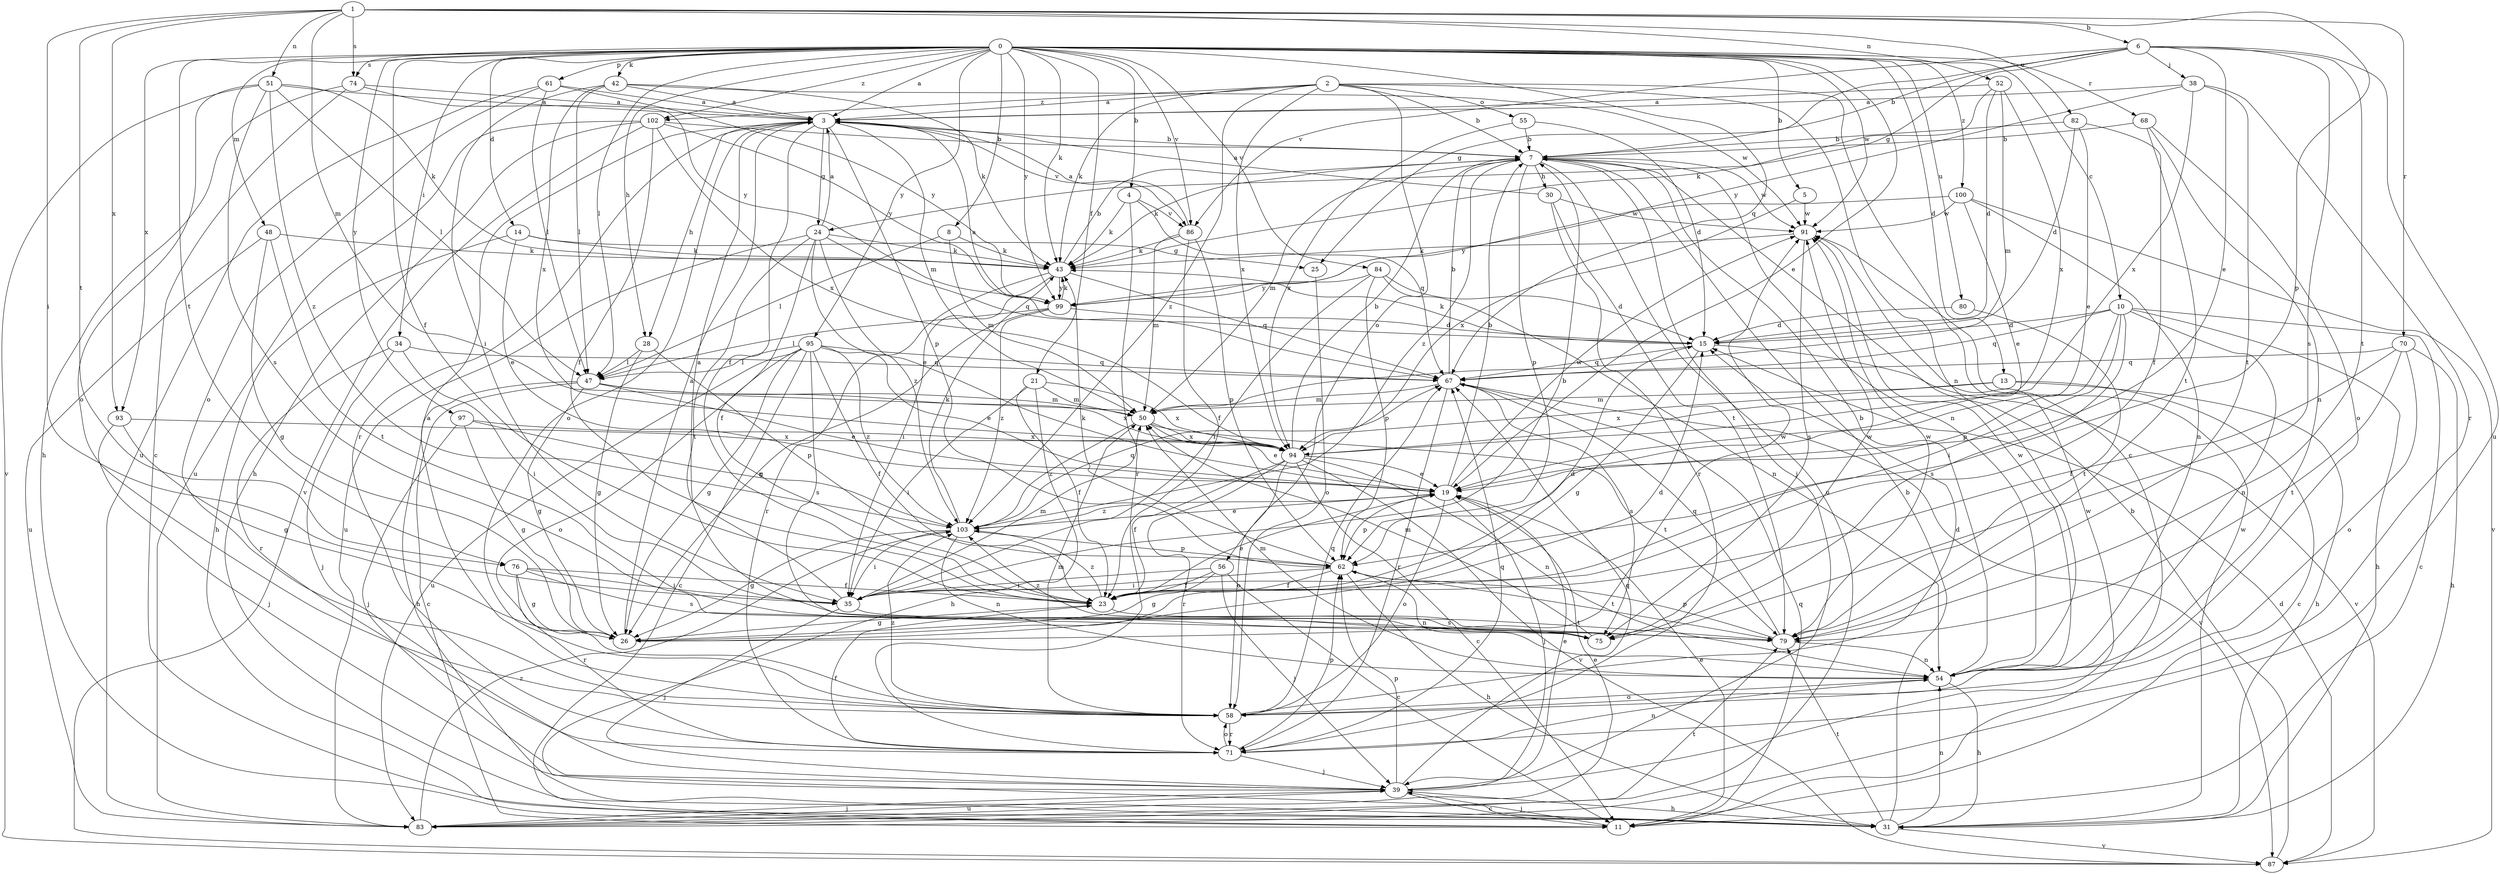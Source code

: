 strict digraph  {
0;
1;
2;
3;
4;
5;
6;
7;
8;
10;
11;
13;
14;
15;
19;
21;
23;
24;
25;
26;
28;
30;
31;
34;
35;
38;
39;
42;
43;
47;
48;
50;
51;
52;
54;
55;
56;
58;
61;
62;
67;
68;
70;
71;
74;
75;
76;
79;
80;
82;
83;
84;
86;
87;
91;
93;
94;
95;
97;
99;
100;
102;
103;
0 -> 3  [label=a];
0 -> 4  [label=b];
0 -> 5  [label=b];
0 -> 8  [label=c];
0 -> 10  [label=c];
0 -> 13  [label=d];
0 -> 14  [label=d];
0 -> 19  [label=e];
0 -> 21  [label=f];
0 -> 23  [label=f];
0 -> 28  [label=h];
0 -> 34  [label=i];
0 -> 42  [label=k];
0 -> 43  [label=k];
0 -> 47  [label=l];
0 -> 48  [label=m];
0 -> 61  [label=p];
0 -> 67  [label=q];
0 -> 68  [label=r];
0 -> 74  [label=s];
0 -> 76  [label=t];
0 -> 80  [label=u];
0 -> 84  [label=v];
0 -> 86  [label=v];
0 -> 91  [label=w];
0 -> 93  [label=x];
0 -> 95  [label=y];
0 -> 97  [label=y];
0 -> 99  [label=y];
0 -> 100  [label=z];
0 -> 102  [label=z];
1 -> 6  [label=b];
1 -> 35  [label=i];
1 -> 50  [label=m];
1 -> 51  [label=n];
1 -> 52  [label=n];
1 -> 62  [label=p];
1 -> 70  [label=r];
1 -> 74  [label=s];
1 -> 76  [label=t];
1 -> 82  [label=u];
1 -> 93  [label=x];
2 -> 3  [label=a];
2 -> 7  [label=b];
2 -> 11  [label=c];
2 -> 43  [label=k];
2 -> 54  [label=n];
2 -> 55  [label=o];
2 -> 56  [label=o];
2 -> 94  [label=x];
2 -> 102  [label=z];
2 -> 103  [label=z];
3 -> 7  [label=b];
3 -> 23  [label=f];
3 -> 24  [label=g];
3 -> 28  [label=h];
3 -> 50  [label=m];
3 -> 58  [label=o];
3 -> 62  [label=p];
3 -> 71  [label=r];
3 -> 86  [label=v];
4 -> 43  [label=k];
4 -> 67  [label=q];
4 -> 71  [label=r];
4 -> 86  [label=v];
5 -> 91  [label=w];
5 -> 94  [label=x];
6 -> 7  [label=b];
6 -> 19  [label=e];
6 -> 24  [label=g];
6 -> 25  [label=g];
6 -> 38  [label=j];
6 -> 75  [label=s];
6 -> 79  [label=t];
6 -> 83  [label=u];
6 -> 86  [label=v];
7 -> 30  [label=h];
7 -> 39  [label=j];
7 -> 43  [label=k];
7 -> 50  [label=m];
7 -> 54  [label=n];
7 -> 62  [label=p];
7 -> 83  [label=u];
7 -> 91  [label=w];
7 -> 103  [label=z];
8 -> 43  [label=k];
8 -> 47  [label=l];
8 -> 50  [label=m];
10 -> 11  [label=c];
10 -> 15  [label=d];
10 -> 31  [label=h];
10 -> 35  [label=i];
10 -> 54  [label=n];
10 -> 62  [label=p];
10 -> 67  [label=q];
10 -> 75  [label=s];
11 -> 19  [label=e];
11 -> 39  [label=j];
11 -> 67  [label=q];
13 -> 11  [label=c];
13 -> 31  [label=h];
13 -> 50  [label=m];
13 -> 94  [label=x];
14 -> 19  [label=e];
14 -> 25  [label=g];
14 -> 31  [label=h];
14 -> 43  [label=k];
15 -> 3  [label=a];
15 -> 26  [label=g];
15 -> 43  [label=k];
15 -> 67  [label=q];
15 -> 87  [label=v];
19 -> 7  [label=b];
19 -> 39  [label=j];
19 -> 58  [label=o];
19 -> 62  [label=p];
19 -> 91  [label=w];
19 -> 103  [label=z];
21 -> 23  [label=f];
21 -> 31  [label=h];
21 -> 35  [label=i];
21 -> 50  [label=m];
21 -> 94  [label=x];
23 -> 15  [label=d];
23 -> 19  [label=e];
23 -> 26  [label=g];
23 -> 79  [label=t];
23 -> 103  [label=z];
24 -> 3  [label=a];
24 -> 19  [label=e];
24 -> 23  [label=f];
24 -> 43  [label=k];
24 -> 67  [label=q];
24 -> 79  [label=t];
24 -> 83  [label=u];
24 -> 103  [label=z];
25 -> 58  [label=o];
26 -> 3  [label=a];
26 -> 15  [label=d];
26 -> 91  [label=w];
28 -> 26  [label=g];
28 -> 47  [label=l];
28 -> 62  [label=p];
30 -> 3  [label=a];
30 -> 71  [label=r];
30 -> 79  [label=t];
30 -> 91  [label=w];
31 -> 7  [label=b];
31 -> 54  [label=n];
31 -> 79  [label=t];
31 -> 87  [label=v];
31 -> 91  [label=w];
34 -> 35  [label=i];
34 -> 39  [label=j];
34 -> 67  [label=q];
34 -> 71  [label=r];
35 -> 3  [label=a];
35 -> 7  [label=b];
35 -> 39  [label=j];
35 -> 50  [label=m];
35 -> 75  [label=s];
38 -> 3  [label=a];
38 -> 71  [label=r];
38 -> 79  [label=t];
38 -> 94  [label=x];
38 -> 99  [label=y];
39 -> 11  [label=c];
39 -> 19  [label=e];
39 -> 31  [label=h];
39 -> 62  [label=p];
39 -> 67  [label=q];
39 -> 83  [label=u];
39 -> 91  [label=w];
42 -> 3  [label=a];
42 -> 35  [label=i];
42 -> 43  [label=k];
42 -> 47  [label=l];
42 -> 91  [label=w];
42 -> 94  [label=x];
43 -> 7  [label=b];
43 -> 35  [label=i];
43 -> 67  [label=q];
43 -> 71  [label=r];
43 -> 99  [label=y];
47 -> 11  [label=c];
47 -> 19  [label=e];
47 -> 26  [label=g];
47 -> 31  [label=h];
47 -> 50  [label=m];
47 -> 94  [label=x];
48 -> 26  [label=g];
48 -> 43  [label=k];
48 -> 79  [label=t];
48 -> 83  [label=u];
50 -> 19  [label=e];
50 -> 79  [label=t];
50 -> 94  [label=x];
50 -> 103  [label=z];
51 -> 3  [label=a];
51 -> 43  [label=k];
51 -> 47  [label=l];
51 -> 58  [label=o];
51 -> 75  [label=s];
51 -> 87  [label=v];
51 -> 103  [label=z];
52 -> 3  [label=a];
52 -> 15  [label=d];
52 -> 43  [label=k];
52 -> 50  [label=m];
52 -> 94  [label=x];
54 -> 7  [label=b];
54 -> 31  [label=h];
54 -> 50  [label=m];
54 -> 58  [label=o];
54 -> 91  [label=w];
55 -> 7  [label=b];
55 -> 15  [label=d];
55 -> 94  [label=x];
56 -> 11  [label=c];
56 -> 23  [label=f];
56 -> 26  [label=g];
56 -> 35  [label=i];
56 -> 39  [label=j];
58 -> 3  [label=a];
58 -> 15  [label=d];
58 -> 50  [label=m];
58 -> 67  [label=q];
58 -> 71  [label=r];
58 -> 103  [label=z];
61 -> 3  [label=a];
61 -> 47  [label=l];
61 -> 58  [label=o];
61 -> 83  [label=u];
61 -> 99  [label=y];
62 -> 23  [label=f];
62 -> 31  [label=h];
62 -> 35  [label=i];
62 -> 43  [label=k];
62 -> 54  [label=n];
62 -> 79  [label=t];
67 -> 7  [label=b];
67 -> 50  [label=m];
67 -> 71  [label=r];
67 -> 75  [label=s];
67 -> 87  [label=v];
68 -> 7  [label=b];
68 -> 54  [label=n];
68 -> 58  [label=o];
68 -> 79  [label=t];
70 -> 23  [label=f];
70 -> 31  [label=h];
70 -> 58  [label=o];
70 -> 67  [label=q];
70 -> 79  [label=t];
71 -> 23  [label=f];
71 -> 39  [label=j];
71 -> 54  [label=n];
71 -> 58  [label=o];
71 -> 62  [label=p];
71 -> 67  [label=q];
74 -> 3  [label=a];
74 -> 11  [label=c];
74 -> 31  [label=h];
74 -> 99  [label=y];
75 -> 50  [label=m];
75 -> 91  [label=w];
76 -> 23  [label=f];
76 -> 26  [label=g];
76 -> 35  [label=i];
76 -> 71  [label=r];
76 -> 75  [label=s];
79 -> 54  [label=n];
79 -> 62  [label=p];
79 -> 67  [label=q];
79 -> 91  [label=w];
79 -> 103  [label=z];
80 -> 15  [label=d];
80 -> 79  [label=t];
82 -> 7  [label=b];
82 -> 15  [label=d];
82 -> 19  [label=e];
82 -> 23  [label=f];
83 -> 19  [label=e];
83 -> 39  [label=j];
83 -> 79  [label=t];
83 -> 103  [label=z];
84 -> 15  [label=d];
84 -> 35  [label=i];
84 -> 54  [label=n];
84 -> 62  [label=p];
84 -> 99  [label=y];
86 -> 3  [label=a];
86 -> 23  [label=f];
86 -> 43  [label=k];
86 -> 50  [label=m];
86 -> 62  [label=p];
87 -> 7  [label=b];
87 -> 15  [label=d];
91 -> 43  [label=k];
91 -> 75  [label=s];
93 -> 26  [label=g];
93 -> 39  [label=j];
93 -> 94  [label=x];
94 -> 7  [label=b];
94 -> 11  [label=c];
94 -> 19  [label=e];
94 -> 23  [label=f];
94 -> 54  [label=n];
94 -> 58  [label=o];
94 -> 71  [label=r];
94 -> 87  [label=v];
95 -> 11  [label=c];
95 -> 19  [label=e];
95 -> 23  [label=f];
95 -> 26  [label=g];
95 -> 47  [label=l];
95 -> 58  [label=o];
95 -> 67  [label=q];
95 -> 75  [label=s];
95 -> 83  [label=u];
95 -> 103  [label=z];
97 -> 26  [label=g];
97 -> 39  [label=j];
97 -> 94  [label=x];
97 -> 103  [label=z];
99 -> 15  [label=d];
99 -> 26  [label=g];
99 -> 43  [label=k];
99 -> 47  [label=l];
99 -> 103  [label=z];
100 -> 19  [label=e];
100 -> 54  [label=n];
100 -> 87  [label=v];
100 -> 91  [label=w];
100 -> 99  [label=y];
102 -> 7  [label=b];
102 -> 23  [label=f];
102 -> 31  [label=h];
102 -> 83  [label=u];
102 -> 87  [label=v];
102 -> 94  [label=x];
102 -> 99  [label=y];
103 -> 19  [label=e];
103 -> 26  [label=g];
103 -> 35  [label=i];
103 -> 43  [label=k];
103 -> 54  [label=n];
103 -> 62  [label=p];
103 -> 67  [label=q];
}
